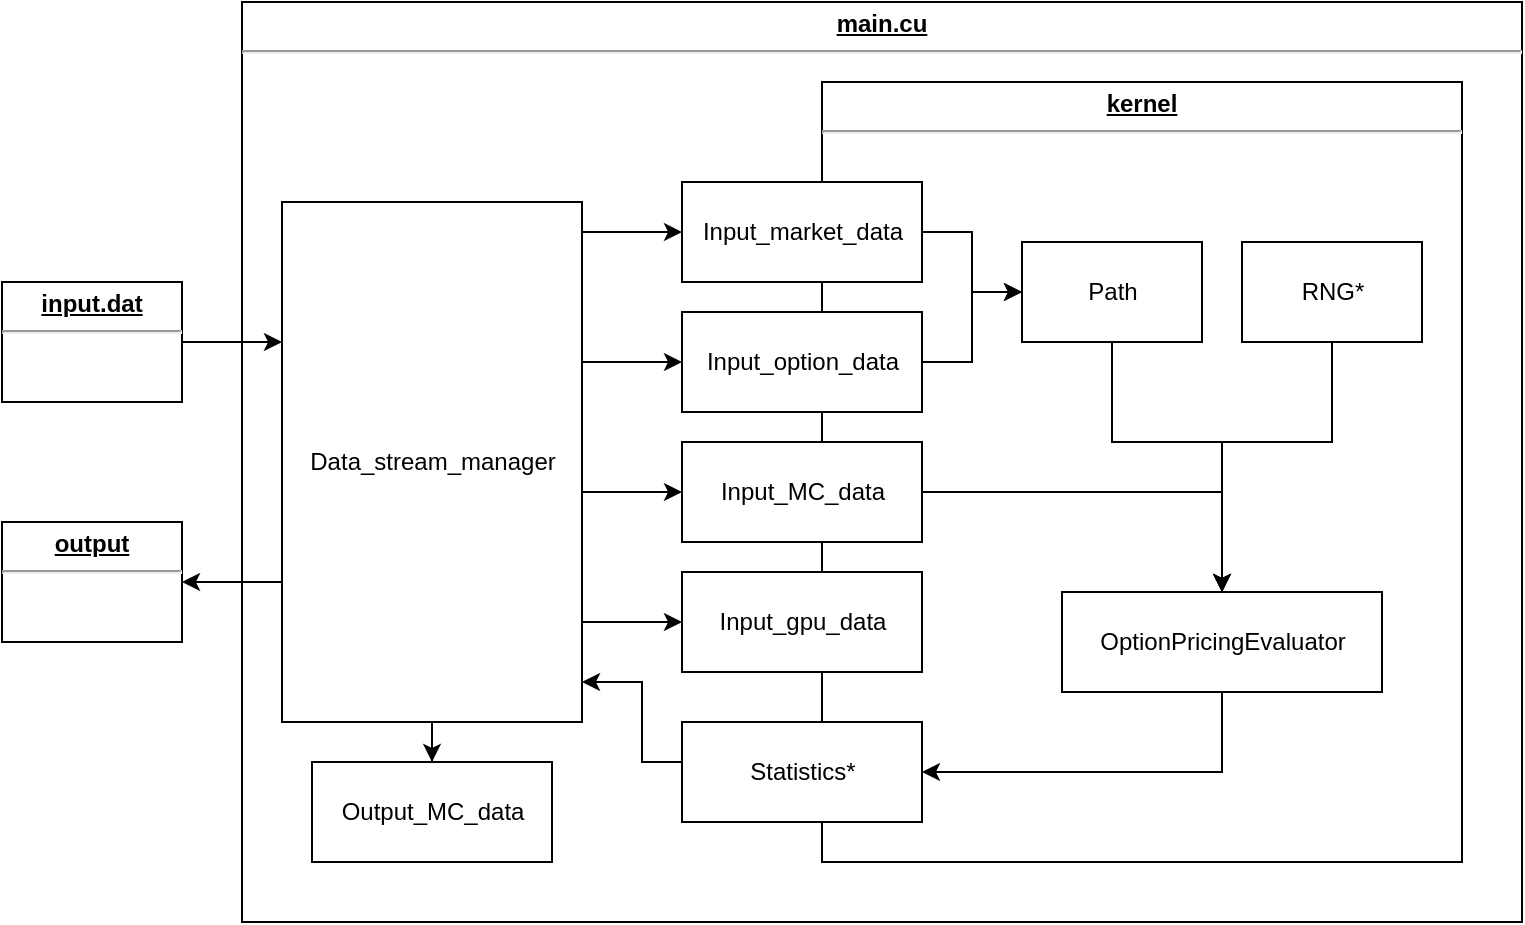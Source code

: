 <mxfile version="10.9.8" type="device"><diagram name="Page-1" id="5f0bae14-7c28-e335-631c-24af17079c00"><mxGraphModel dx="1422" dy="771" grid="1" gridSize="10" guides="1" tooltips="1" connect="1" arrows="1" fold="1" page="1" pageScale="1" pageWidth="1100" pageHeight="850" background="#ffffff" math="0" shadow="0"><root><mxCell id="0"/><mxCell id="1" parent="0"/><mxCell id="yWnAVDa37pPwi57d697J-3" value="&lt;p style=&quot;margin: 4px 0px 0px ; text-decoration: underline&quot; align=&quot;center&quot;&gt;&lt;b&gt;main.cu&lt;/b&gt;&lt;/p&gt;&lt;hr&gt;&lt;p style=&quot;margin: 0px ; margin-left: 8px&quot;&gt;&lt;br&gt;&lt;/p&gt;" style="verticalAlign=top;align=center;overflow=fill;fontSize=12;fontFamily=Helvetica;html=1;" parent="1" vertex="1"><mxGeometry x="250" y="130" width="640" height="460" as="geometry"/></mxCell><mxCell id="yWnAVDa37pPwi57d697J-4" value="&lt;p style=&quot;margin: 4px 0px 0px ; text-decoration: underline&quot; align=&quot;center&quot;&gt;&lt;b&gt;kernel&lt;/b&gt;&lt;/p&gt;&lt;hr&gt;&lt;p style=&quot;margin: 0px ; margin-left: 8px&quot;&gt;&lt;br&gt;&lt;/p&gt;" style="verticalAlign=top;align=center;overflow=fill;fontSize=12;fontFamily=Helvetica;html=1;" parent="1" vertex="1"><mxGeometry x="540" y="170" width="320" height="390" as="geometry"/></mxCell><mxCell id="yWnAVDa37pPwi57d697J-12" style="edgeStyle=orthogonalEdgeStyle;rounded=0;orthogonalLoop=1;jettySize=auto;html=1;" parent="1" source="yWnAVDa37pPwi57d697J-5" target="yWnAVDa37pPwi57d697J-11" edge="1"><mxGeometry relative="1" as="geometry"><Array as="points"><mxPoint x="260" y="300"/><mxPoint x="260" y="300"/></Array></mxGeometry></mxCell><mxCell id="yWnAVDa37pPwi57d697J-5" value="&lt;p style=&quot;margin: 4px 0px 0px ; text-decoration: underline&quot; align=&quot;center&quot;&gt;&lt;b&gt;input.dat&lt;/b&gt;&lt;/p&gt;&lt;hr&gt;&lt;p style=&quot;margin: 0px ; margin-left: 8px&quot;&gt;&lt;br&gt;&lt;/p&gt;" style="verticalAlign=top;align=center;overflow=fill;fontSize=12;fontFamily=Helvetica;html=1;" parent="1" vertex="1"><mxGeometry x="130" y="270" width="90" height="60" as="geometry"/></mxCell><mxCell id="yWnAVDa37pPwi57d697J-20" style="edgeStyle=orthogonalEdgeStyle;rounded=0;orthogonalLoop=1;jettySize=auto;html=1;" parent="1" source="yWnAVDa37pPwi57d697J-7" target="yWnAVDa37pPwi57d697J-11" edge="1"><mxGeometry relative="1" as="geometry"><Array as="points"><mxPoint x="450" y="510"/><mxPoint x="450" y="470"/></Array></mxGeometry></mxCell><mxCell id="yWnAVDa37pPwi57d697J-7" value="Statistics*" style="html=1;" parent="1" vertex="1"><mxGeometry x="470" y="490" width="120" height="50" as="geometry"/></mxCell><mxCell id="yWnAVDa37pPwi57d697J-29" style="edgeStyle=orthogonalEdgeStyle;rounded=0;orthogonalLoop=1;jettySize=auto;html=1;" parent="1" source="yWnAVDa37pPwi57d697J-8" target="yWnAVDa37pPwi57d697J-24" edge="1"><mxGeometry relative="1" as="geometry"/></mxCell><mxCell id="yWnAVDa37pPwi57d697J-8" value="Input_market_data" style="html=1;" parent="1" vertex="1"><mxGeometry x="470" y="220" width="120" height="50" as="geometry"/></mxCell><mxCell id="yWnAVDa37pPwi57d697J-30" style="edgeStyle=orthogonalEdgeStyle;rounded=0;orthogonalLoop=1;jettySize=auto;html=1;" parent="1" source="yWnAVDa37pPwi57d697J-9" target="yWnAVDa37pPwi57d697J-24" edge="1"><mxGeometry relative="1" as="geometry"/></mxCell><mxCell id="yWnAVDa37pPwi57d697J-9" value="Input_option_data" style="html=1;" parent="1" vertex="1"><mxGeometry x="470" y="285" width="120" height="50" as="geometry"/></mxCell><mxCell id="4B5XVZkKQYkKEmRHMgi8-1" style="edgeStyle=orthogonalEdgeStyle;rounded=0;orthogonalLoop=1;jettySize=auto;html=1;" edge="1" parent="1" source="yWnAVDa37pPwi57d697J-10" target="yWnAVDa37pPwi57d697J-32"><mxGeometry relative="1" as="geometry"><Array as="points"><mxPoint x="740" y="375"/></Array></mxGeometry></mxCell><mxCell id="yWnAVDa37pPwi57d697J-10" value="Input_MC_data" style="html=1;" parent="1" vertex="1"><mxGeometry x="470" y="350" width="120" height="50" as="geometry"/></mxCell><mxCell id="yWnAVDa37pPwi57d697J-14" style="edgeStyle=orthogonalEdgeStyle;rounded=0;orthogonalLoop=1;jettySize=auto;html=1;" parent="1" source="yWnAVDa37pPwi57d697J-11" target="yWnAVDa37pPwi57d697J-8" edge="1"><mxGeometry relative="1" as="geometry"><Array as="points"><mxPoint x="440" y="245"/><mxPoint x="440" y="245"/></Array></mxGeometry></mxCell><mxCell id="yWnAVDa37pPwi57d697J-15" style="edgeStyle=orthogonalEdgeStyle;rounded=0;orthogonalLoop=1;jettySize=auto;html=1;" parent="1" source="yWnAVDa37pPwi57d697J-11" target="yWnAVDa37pPwi57d697J-9" edge="1"><mxGeometry relative="1" as="geometry"><Array as="points"><mxPoint x="440" y="310"/><mxPoint x="440" y="310"/></Array></mxGeometry></mxCell><mxCell id="yWnAVDa37pPwi57d697J-16" style="edgeStyle=orthogonalEdgeStyle;rounded=0;orthogonalLoop=1;jettySize=auto;html=1;" parent="1" source="yWnAVDa37pPwi57d697J-11" target="yWnAVDa37pPwi57d697J-10" edge="1"><mxGeometry relative="1" as="geometry"><Array as="points"><mxPoint x="440" y="375"/><mxPoint x="440" y="375"/></Array></mxGeometry></mxCell><mxCell id="yWnAVDa37pPwi57d697J-17" style="edgeStyle=orthogonalEdgeStyle;rounded=0;orthogonalLoop=1;jettySize=auto;html=1;" parent="1" source="yWnAVDa37pPwi57d697J-11" target="yWnAVDa37pPwi57d697J-13" edge="1"><mxGeometry relative="1" as="geometry"><Array as="points"><mxPoint x="440" y="440"/><mxPoint x="440" y="440"/></Array></mxGeometry></mxCell><mxCell id="yWnAVDa37pPwi57d697J-21" style="edgeStyle=orthogonalEdgeStyle;rounded=0;orthogonalLoop=1;jettySize=auto;html=1;" parent="1" source="yWnAVDa37pPwi57d697J-11" target="yWnAVDa37pPwi57d697J-18" edge="1"><mxGeometry relative="1" as="geometry"/></mxCell><mxCell id="yWnAVDa37pPwi57d697J-11" value="Data_stream_manager" style="html=1;" parent="1" vertex="1"><mxGeometry x="270" y="230" width="150" height="260" as="geometry"/></mxCell><mxCell id="yWnAVDa37pPwi57d697J-13" value="Input_gpu_data" style="html=1;" parent="1" vertex="1"><mxGeometry x="470" y="415" width="120" height="50" as="geometry"/></mxCell><mxCell id="yWnAVDa37pPwi57d697J-18" value="Output_MC_data" style="html=1;" parent="1" vertex="1"><mxGeometry x="285" y="510" width="120" height="50" as="geometry"/></mxCell><mxCell id="yWnAVDa37pPwi57d697J-33" style="edgeStyle=orthogonalEdgeStyle;rounded=0;orthogonalLoop=1;jettySize=auto;html=1;" parent="1" source="yWnAVDa37pPwi57d697J-24" target="yWnAVDa37pPwi57d697J-32" edge="1"><mxGeometry relative="1" as="geometry"><Array as="points"><mxPoint x="685" y="350"/><mxPoint x="740" y="350"/></Array></mxGeometry></mxCell><mxCell id="yWnAVDa37pPwi57d697J-24" value="Path" style="html=1;" parent="1" vertex="1"><mxGeometry x="640" y="250" width="90" height="50" as="geometry"/></mxCell><mxCell id="yWnAVDa37pPwi57d697J-34" style="edgeStyle=orthogonalEdgeStyle;rounded=0;orthogonalLoop=1;jettySize=auto;html=1;" parent="1" source="yWnAVDa37pPwi57d697J-31" target="yWnAVDa37pPwi57d697J-32" edge="1"><mxGeometry relative="1" as="geometry"><Array as="points"><mxPoint x="795" y="350"/><mxPoint x="740" y="350"/></Array></mxGeometry></mxCell><mxCell id="yWnAVDa37pPwi57d697J-31" value="RNG*" style="html=1;" parent="1" vertex="1"><mxGeometry x="750" y="250" width="90" height="50" as="geometry"/></mxCell><mxCell id="yWnAVDa37pPwi57d697J-35" style="edgeStyle=orthogonalEdgeStyle;rounded=0;orthogonalLoop=1;jettySize=auto;html=1;" parent="1" source="yWnAVDa37pPwi57d697J-32" target="yWnAVDa37pPwi57d697J-7" edge="1"><mxGeometry relative="1" as="geometry"><Array as="points"><mxPoint x="740" y="515"/></Array></mxGeometry></mxCell><mxCell id="yWnAVDa37pPwi57d697J-32" value="OptionPricingEvaluator" style="html=1;" parent="1" vertex="1"><mxGeometry x="660" y="425" width="160" height="50" as="geometry"/></mxCell><mxCell id="yWnAVDa37pPwi57d697J-36" value="&lt;p style=&quot;margin: 4px 0px 0px ; text-decoration: underline&quot; align=&quot;center&quot;&gt;&lt;b&gt;output&lt;/b&gt;&lt;/p&gt;&lt;hr&gt;&lt;p style=&quot;margin: 0px ; margin-left: 8px&quot;&gt;&lt;br&gt;&lt;/p&gt;" style="verticalAlign=top;align=center;overflow=fill;fontSize=12;fontFamily=Helvetica;html=1;" parent="1" vertex="1"><mxGeometry x="130" y="390" width="90" height="60" as="geometry"/></mxCell><mxCell id="yWnAVDa37pPwi57d697J-37" style="edgeStyle=orthogonalEdgeStyle;rounded=0;orthogonalLoop=1;jettySize=auto;html=1;" parent="1" source="yWnAVDa37pPwi57d697J-11" target="yWnAVDa37pPwi57d697J-36" edge="1"><mxGeometry relative="1" as="geometry"><mxPoint x="270" y="420" as="sourcePoint"/><mxPoint x="115" y="480" as="targetPoint"/><Array as="points"><mxPoint x="260" y="420"/><mxPoint x="260" y="420"/></Array></mxGeometry></mxCell></root></mxGraphModel></diagram></mxfile>